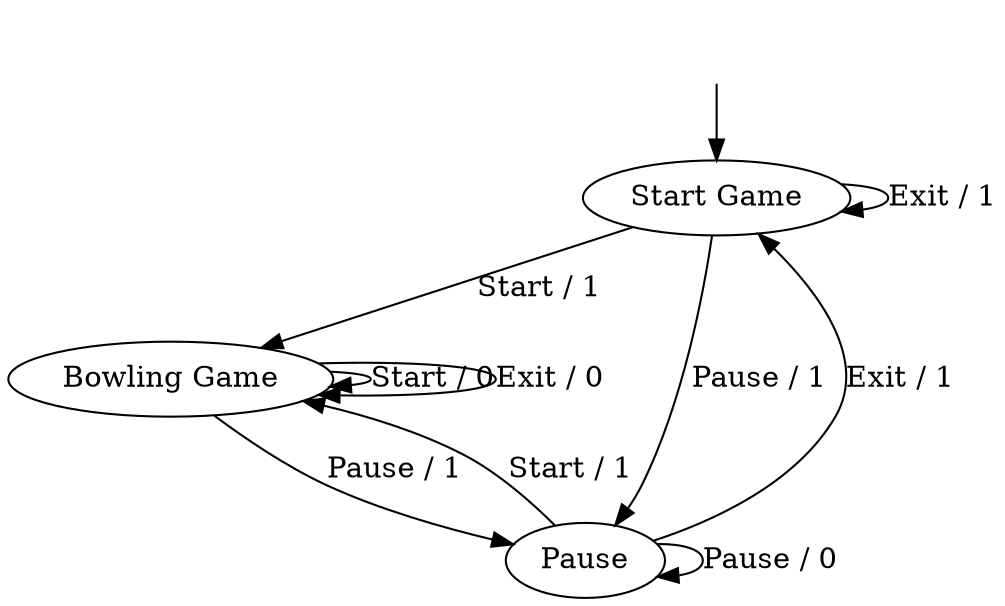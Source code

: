 digraph{
    	graph [version="bowling"];

__start0 [label="" shape="none"];
__start0 -> "Start Game";

"Start Game"
"Bowling Game"
"Pause"

"Start Game" -> "Bowling Game" [label="Start / 1"]
"Start Game" -> "Start Game" [label="Exit / 1"]
"Start Game" -> "Pause" [label="Pause / 1"] 
"Bowling Game" -> "Bowling Game" [label="Start / 0"] 
"Bowling Game" -> "Bowling Game" [label="Exit / 0"]
"Bowling Game" -> "Pause" [label="Pause / 1"]
"Pause"  -> "Bowling Game" [label="Start / 1"]
"Pause"  -> "Start Game" [label="Exit / 1"]
"Pause"  -> "Pause" [label="Pause / 0"] 
}


